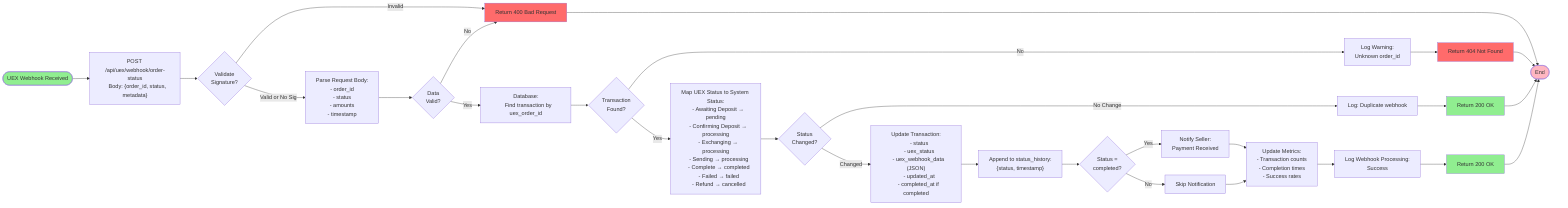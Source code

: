 flowchart LR
    START(["UEX Webhook Received"])

    START --> WEBHOOK_POST["POST /api/uex/webhook/order-status
    Body: {order_id, status, metadata}"]

    WEBHOOK_POST --> VALIDATE_SIG{"Validate
    Signature?"}

    VALIDATE_SIG -->|"Invalid"| RETURN_400["Return 400 Bad Request"]
    VALIDATE_SIG -->|"Valid or No Sig"| PARSE_BODY

    PARSE_BODY["Parse Request Body:
    - order_id
    - status
    - amounts
    - timestamp"]

    PARSE_BODY --> VALIDATE_DATA{"Data
    Valid?"}

    VALIDATE_DATA -->|"No"| RETURN_400
    VALIDATE_DATA -->|"Yes"| FIND_TX

    FIND_TX["Database:
    Find transaction by uex_order_id"]

    FIND_TX --> TX_FOUND{"Transaction
    Found?"}

    TX_FOUND -->|"No"| LOG_ERROR["Log Warning:
    Unknown order_id"]
    TX_FOUND -->|"Yes"| MAP_STATUS

    LOG_ERROR --> RETURN_404["Return 404 Not Found"]

    MAP_STATUS["Map UEX Status to System Status:
    - Awaiting Deposit → pending
    - Confirming Deposit → processing
    - Exchanging → processing
    - Sending → processing
    - Complete → completed
    - Failed → failed
    - Refund → cancelled"]

    MAP_STATUS --> CHECK_CHANGE{"Status
    Changed?"}

    CHECK_CHANGE -->|"No Change"| LOG_DUPLICATE["Log: Duplicate webhook"]
    CHECK_CHANGE -->|"Changed"| UPDATE_TX

    LOG_DUPLICATE --> RETURN_200A["Return 200 OK"]

    UPDATE_TX["Update Transaction:
    - status
    - uex_status
    - uex_webhook_data (JSON)
    - updated_at
    - completed_at if completed"]

    UPDATE_TX --> APPEND_HISTORY["Append to status_history:
    {status, timestamp}"]

    APPEND_HISTORY --> TX_COMPLETED{"Status =
    completed?"}

    TX_COMPLETED -->|"Yes"| NOTIFY_SELLER["Notify Seller:
    Payment Received"]
    TX_COMPLETED -->|"No"| SKIP_NOTIFY

    NOTIFY_SELLER --> UPDATE_METRICS
    SKIP_NOTIFY["Skip Notification"] --> UPDATE_METRICS

    UPDATE_METRICS["Update Metrics:
    - Transaction counts
    - Completion times
    - Success rates"]

    UPDATE_METRICS --> LOG_SUCCESS["Log Webhook Processing:
    Success"]

    LOG_SUCCESS --> RETURN_200["Return 200 OK"]

    RETURN_400 --> END(["End"])
    RETURN_404 --> END
    RETURN_200A --> END
    RETURN_200 --> END

    style START fill:#90EE90
    style END fill:#FFB6C1
    style RETURN_400 fill:#FF6B6B
    style RETURN_404 fill:#FF6B6B
    style RETURN_200 fill:#90EE90
    style RETURN_200A fill:#90EE90